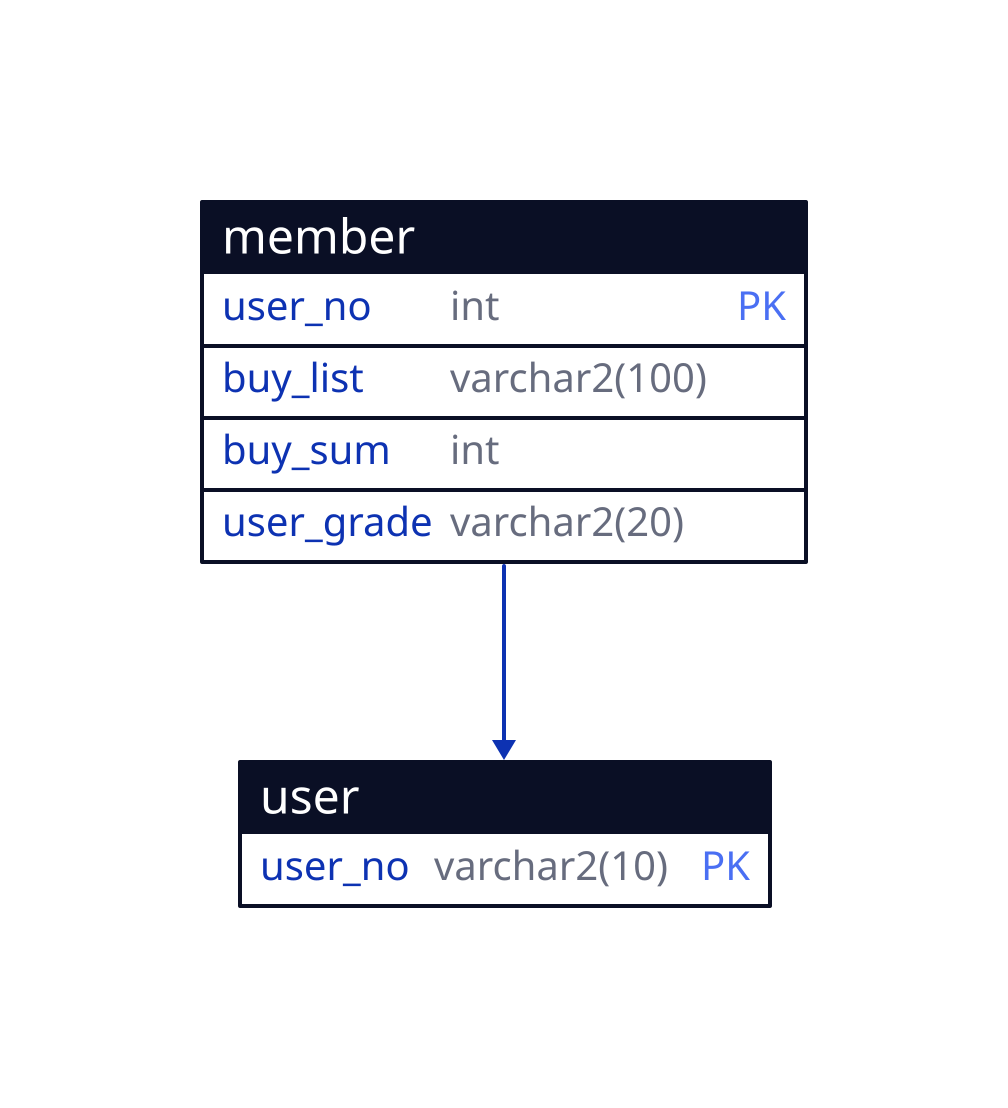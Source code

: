 member:{
    shape:sql_table

    user_no:int{constraint:primary_key}
    buy_list:varchar2(100)
    buy_sum:int
    user_grade:varchar2(20)

}

user:{
    shape:sql_table

    user_no:varchar2(10){constraint:primary_key}
}

member.user_no -> user.user_no